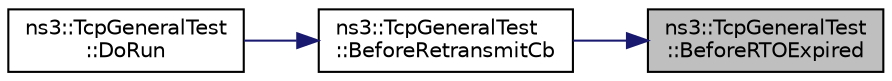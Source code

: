 digraph "ns3::TcpGeneralTest::BeforeRTOExpired"
{
 // LATEX_PDF_SIZE
  edge [fontname="Helvetica",fontsize="10",labelfontname="Helvetica",labelfontsize="10"];
  node [fontname="Helvetica",fontsize="10",shape=record];
  rankdir="RL";
  Node1 [label="ns3::TcpGeneralTest\l::BeforeRTOExpired",height=0.2,width=0.4,color="black", fillcolor="grey75", style="filled", fontcolor="black",tooltip="Rto has expired."];
  Node1 -> Node2 [dir="back",color="midnightblue",fontsize="10",style="solid",fontname="Helvetica"];
  Node2 [label="ns3::TcpGeneralTest\l::BeforeRetransmitCb",height=0.2,width=0.4,color="black", fillcolor="white", style="filled",URL="$classns3_1_1_tcp_general_test.html#a2a5aa7f1b52a034310efacad6febce88",tooltip="Invoked before a retransmit event."];
  Node2 -> Node3 [dir="back",color="midnightblue",fontsize="10",style="solid",fontname="Helvetica"];
  Node3 [label="ns3::TcpGeneralTest\l::DoRun",height=0.2,width=0.4,color="black", fillcolor="white", style="filled",URL="$classns3_1_1_tcp_general_test.html#a79f00453e60b95fcf8d22757593f5ed3",tooltip="Execute the tcp test."];
}
